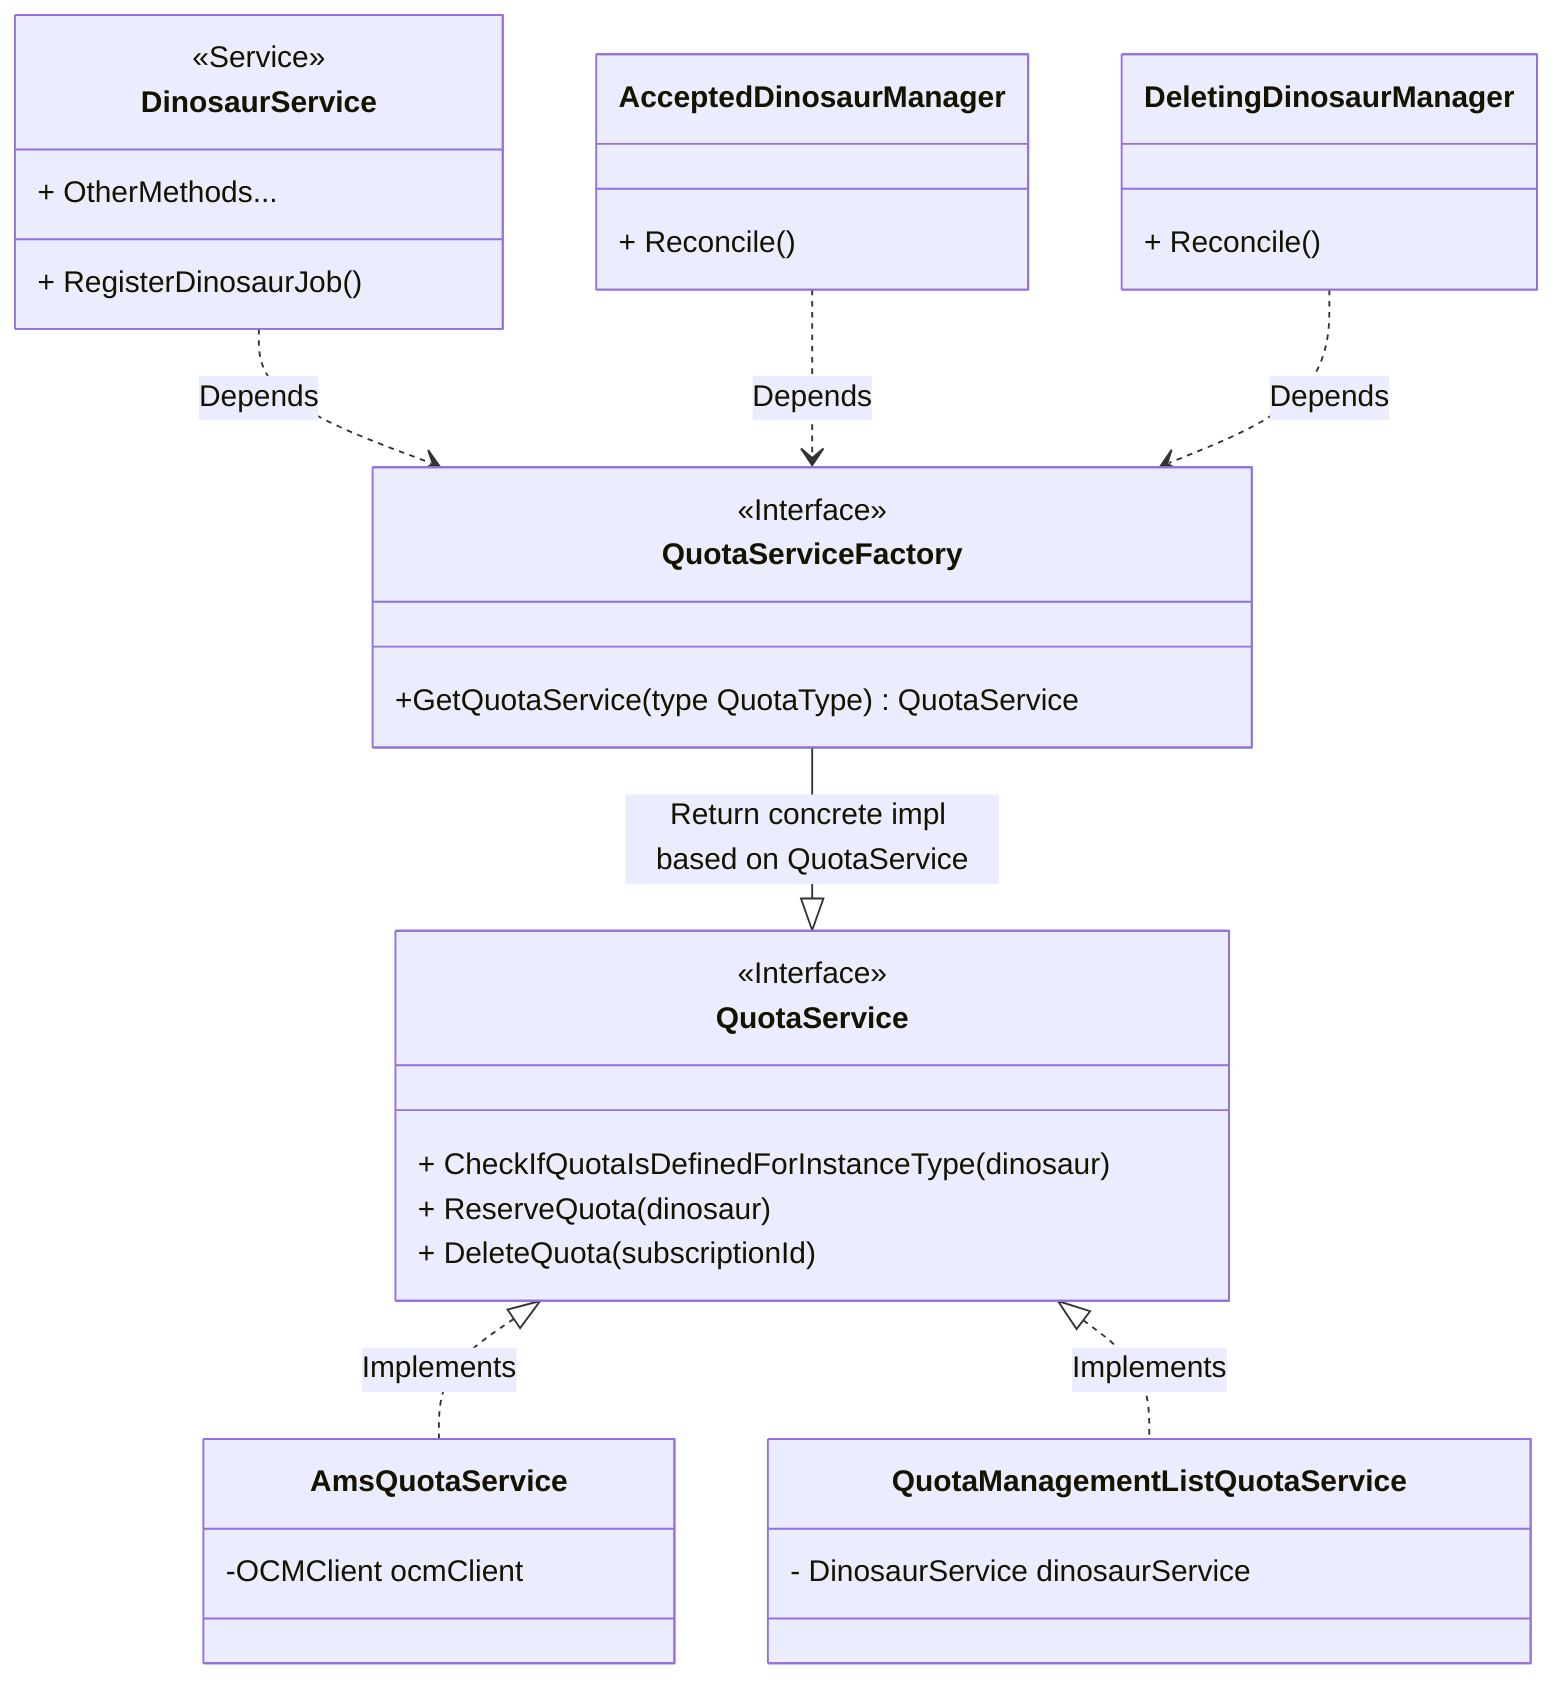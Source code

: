 classDiagram
  class QuotaService {
      <<Interface>>
      + CheckIfQuotaIsDefinedForInstanceType(dinosaur)
      + ReserveQuota(dinosaur)
      + DeleteQuota(subscriptionId)
  }

  class QuotaServiceFactory {
      <<Interface>>
      +GetQuotaService(type QuotaType) QuotaService
  }

  class AmsQuotaService {
      -OCMClient ocmClient
  }
  class QuotaManagementListQuotaService {
      - DinosaurService dinosaurService
  }

  class DinosaurService {
      <<Service>>
      + RegisterDinosaurJob()
      + OtherMethods...
  }

  class AcceptedDinosaurManager {
      + Reconcile()
  }

  class DeletingDinosaurManager {
      + Reconcile()
  }

  QuotaService <|.. AmsQuotaService: Implements
  QuotaService <|.. QuotaManagementListQuotaService: Implements
  DinosaurService ..> QuotaServiceFactory: Depends
  QuotaServiceFactory --|> QuotaService: Return concrete impl based on QuotaService
  AcceptedDinosaurManager ..> QuotaServiceFactory: Depends
  DeletingDinosaurManager ..> QuotaServiceFactory: Depends